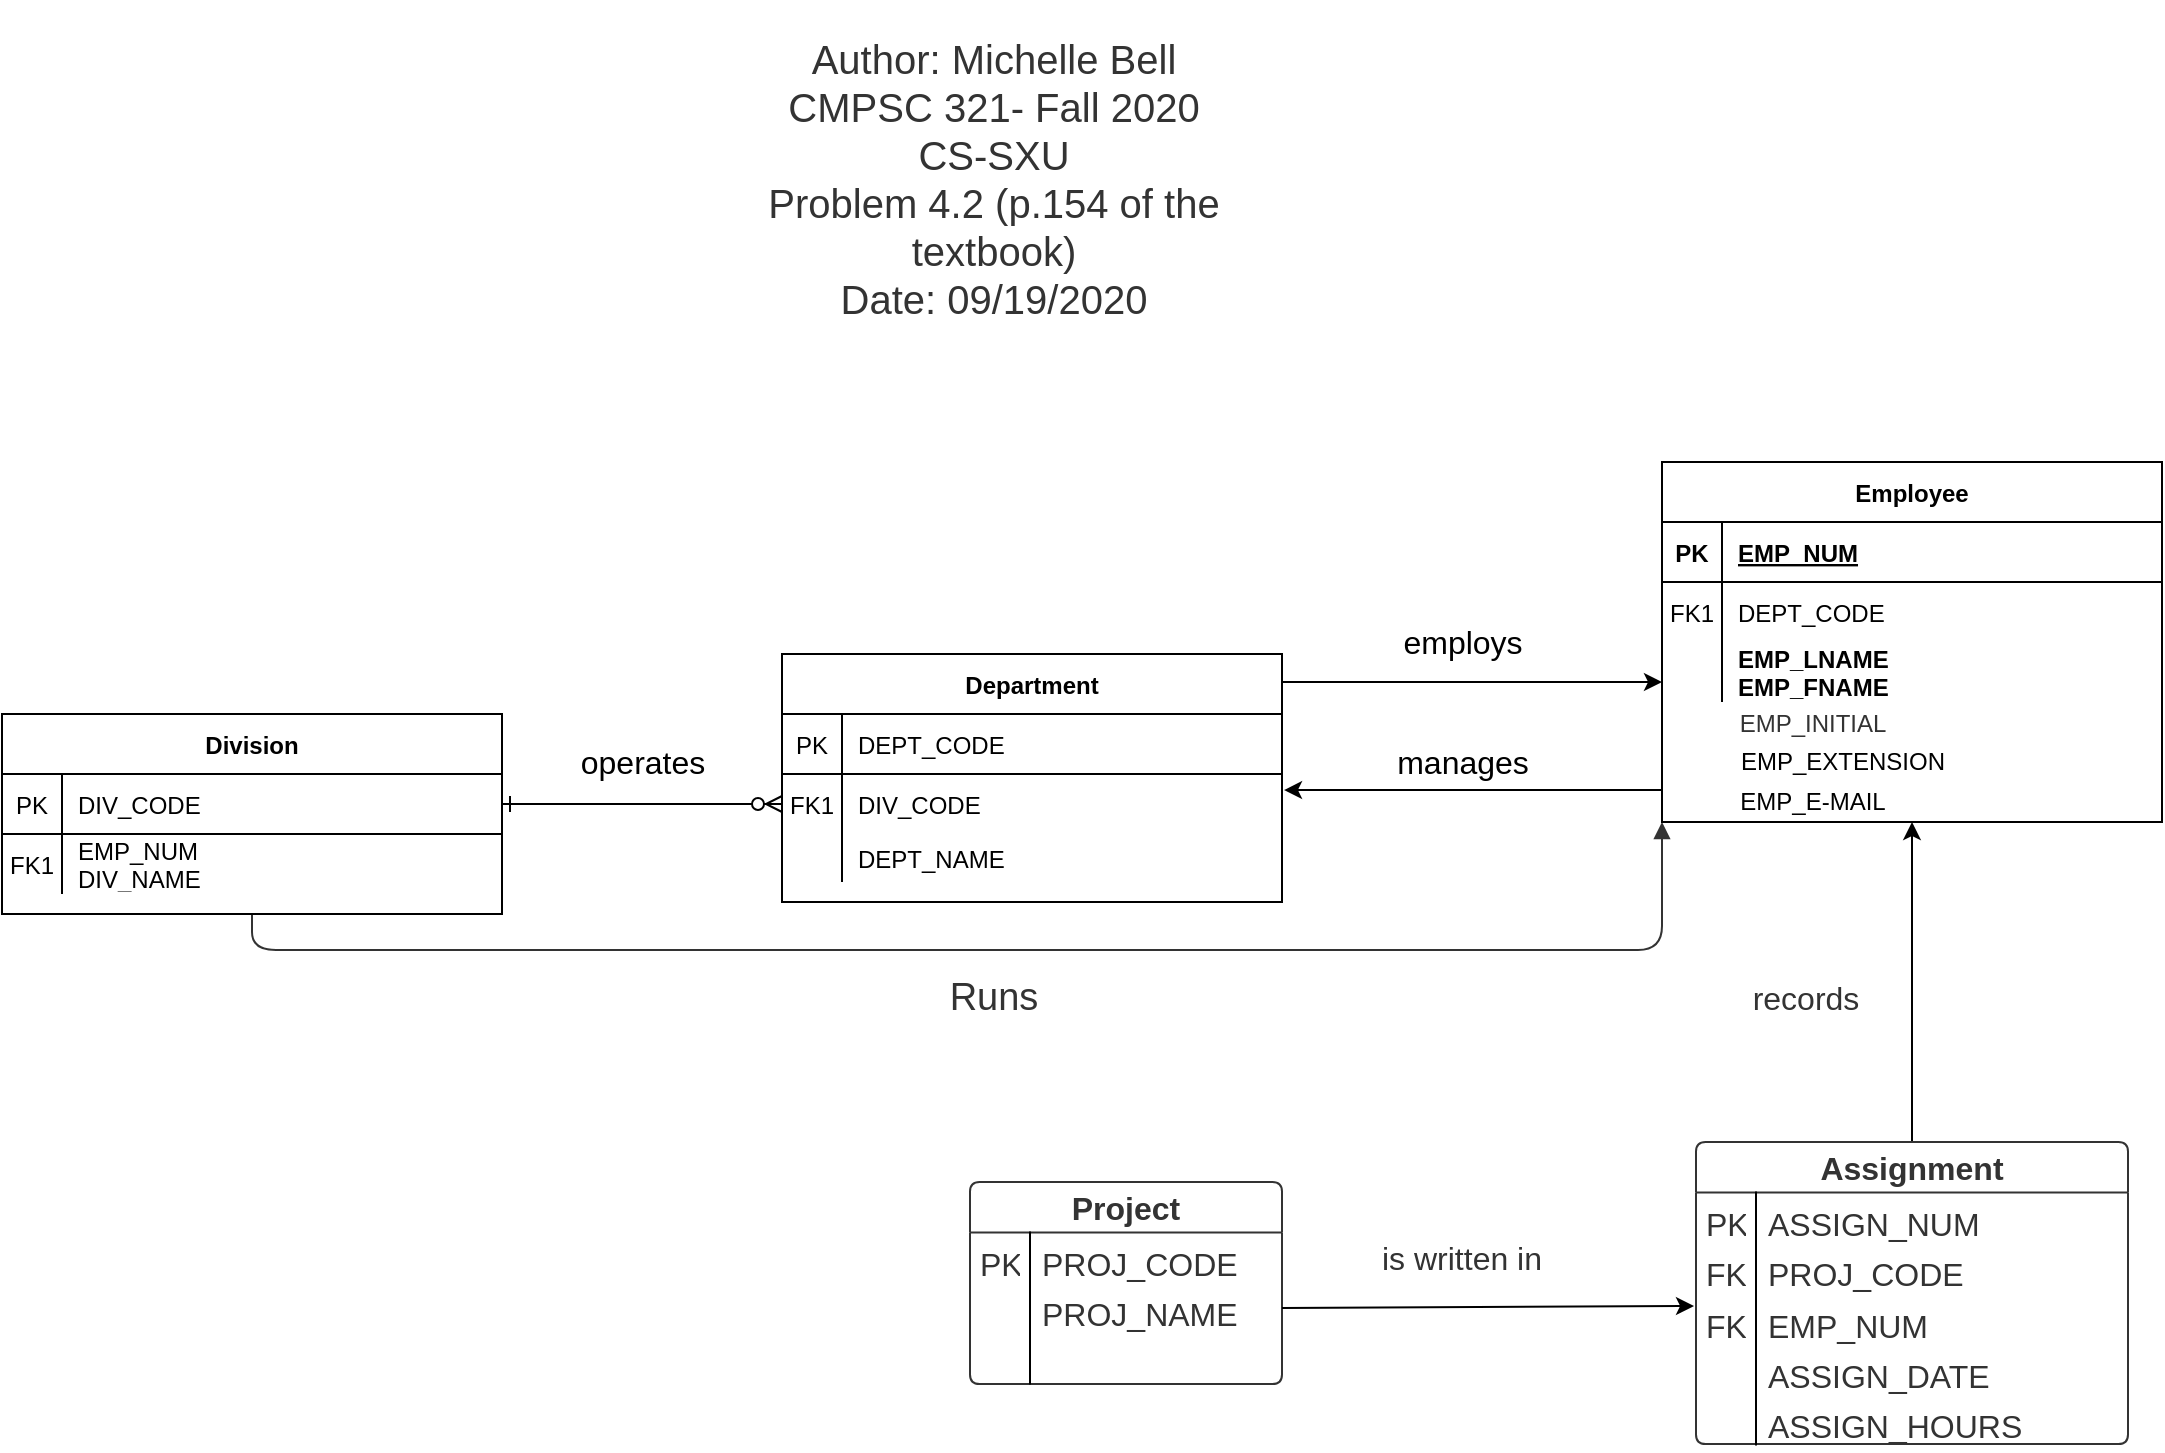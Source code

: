 <mxfile version="13.7.3" type="github">
  <diagram id="R2lEEEUBdFMjLlhIrx00" name="Page-1">
    <mxGraphModel dx="776" dy="1541" grid="1" gridSize="10" guides="1" tooltips="1" connect="1" arrows="1" fold="1" page="1" pageScale="1" pageWidth="850" pageHeight="1100" math="0" shadow="0" extFonts="Permanent Marker^https://fonts.googleapis.com/css?family=Permanent+Marker">
      <root>
        <mxCell id="0" />
        <mxCell id="1" parent="0" />
        <mxCell id="C-vyLk0tnHw3VtMMgP7b-1" value="" style="edgeStyle=entityRelationEdgeStyle;endArrow=ERzeroToMany;startArrow=ERone;endFill=1;startFill=0;" parent="1" source="C-vyLk0tnHw3VtMMgP7b-24" target="C-vyLk0tnHw3VtMMgP7b-6" edge="1">
          <mxGeometry width="100" height="100" relative="1" as="geometry">
            <mxPoint x="340" y="720" as="sourcePoint" />
            <mxPoint x="440" y="620" as="targetPoint" />
          </mxGeometry>
        </mxCell>
        <mxCell id="6Qbgpe0yNBsOp7DJYHt--1" value="operates" style="text;html=1;resizable=0;autosize=1;align=center;verticalAlign=middle;points=[];fillColor=none;strokeColor=none;rounded=0;fontSize=16;" vertex="1" parent="1">
          <mxGeometry x="300" y="210" width="80" height="20" as="geometry" />
        </mxCell>
        <mxCell id="6Qbgpe0yNBsOp7DJYHt--3" style="edgeStyle=orthogonalEdgeStyle;rounded=0;orthogonalLoop=1;jettySize=auto;html=1;exitX=1;exitY=0.5;exitDx=0;exitDy=0;fontSize=14;" edge="1" parent="1" source="C-vyLk0tnHw3VtMMgP7b-6" target="C-vyLk0tnHw3VtMMgP7b-20">
          <mxGeometry relative="1" as="geometry">
            <mxPoint x="750" y="175" as="targetPoint" />
            <Array as="points">
              <mxPoint x="660" y="180" />
            </Array>
          </mxGeometry>
        </mxCell>
        <mxCell id="6Qbgpe0yNBsOp7DJYHt--4" value="&lt;span data-lucid-type=&quot;application/vnd.lucid.text&quot; data-lucid-content=&quot;{&amp;#34;t&amp;#34;:&amp;#34;EMP_INITIAL&amp;#34;,&amp;#34;m&amp;#34;:[{&amp;#34;s&amp;#34;:0,&amp;#34;n&amp;#34;:&amp;#34;a&amp;#34;,&amp;#34;v&amp;#34;:&amp;#34;center&amp;#34;},{&amp;#34;s&amp;#34;:0,&amp;#34;n&amp;#34;:&amp;#34;s&amp;#34;,&amp;#34;v&amp;#34;:26.889,&amp;#34;e&amp;#34;:11},{&amp;#34;s&amp;#34;:0,&amp;#34;n&amp;#34;:&amp;#34;c&amp;#34;,&amp;#34;v&amp;#34;:&amp;#34;333333ff&amp;#34;,&amp;#34;e&amp;#34;:11}]}&quot;&gt;&lt;span style=&quot;color: rgb(51 , 51 , 51)&quot;&gt;&lt;font style=&quot;font-size: 12px&quot;&gt;&amp;nbsp; &amp;nbsp; &amp;nbsp; &amp;nbsp; &amp;nbsp; &amp;nbsp; &amp;nbsp; &amp;nbsp;EMP_INITIAL&lt;/font&gt;&lt;/span&gt;&lt;/span&gt;" style="text;html=1;align=center;verticalAlign=middle;resizable=0;points=[];autosize=1;fontSize=14;" vertex="1" parent="1">
          <mxGeometry x="830" y="190" width="140" height="20" as="geometry" />
        </mxCell>
        <mxCell id="6Qbgpe0yNBsOp7DJYHt--7" value="EMP_EXTENSION" style="text;html=1;resizable=0;autosize=1;align=center;verticalAlign=middle;points=[];fillColor=none;strokeColor=none;rounded=0;fontSize=12;" vertex="1" parent="1">
          <mxGeometry x="880" y="210" width="120" height="20" as="geometry" />
        </mxCell>
        <mxCell id="6Qbgpe0yNBsOp7DJYHt--8" value="EMP_E-MAIL" style="text;html=1;resizable=0;autosize=1;align=center;verticalAlign=middle;points=[];fillColor=none;strokeColor=none;rounded=0;fontSize=12;" vertex="1" parent="1">
          <mxGeometry x="880" y="230" width="90" height="20" as="geometry" />
        </mxCell>
        <mxCell id="6Qbgpe0yNBsOp7DJYHt--9" value="employs" style="text;html=1;resizable=0;autosize=1;align=center;verticalAlign=middle;points=[];fillColor=none;strokeColor=none;rounded=0;fontSize=16;" vertex="1" parent="1">
          <mxGeometry x="710" y="150" width="80" height="20" as="geometry" />
        </mxCell>
        <mxCell id="6Qbgpe0yNBsOp7DJYHt--10" value="manages" style="text;html=1;resizable=0;autosize=1;align=center;verticalAlign=middle;points=[];fillColor=none;strokeColor=none;rounded=0;fontSize=16;" vertex="1" parent="1">
          <mxGeometry x="710" y="210" width="80" height="20" as="geometry" />
        </mxCell>
        <mxCell id="6Qbgpe0yNBsOp7DJYHt--22" style="edgeStyle=orthogonalEdgeStyle;rounded=0;orthogonalLoop=1;jettySize=auto;html=1;entryX=0.5;entryY=1;entryDx=0;entryDy=0;fontSize=14;" edge="1" parent="1" source="6Qbgpe0yNBsOp7DJYHt--11" target="C-vyLk0tnHw3VtMMgP7b-13">
          <mxGeometry relative="1" as="geometry" />
        </mxCell>
        <mxCell id="6Qbgpe0yNBsOp7DJYHt--11" value="Assignment" style="html=1;whiteSpace=wrap;swimlane;resizeParent=1;resizeParentMax=0;resizeLast=0;collapsible=1;marginBottom=0;swimlaneFillColor=#ffffff;startSize=25.2;fontSize=16;fontColor=#333333;align=center;fillColor=#ffffff;spacing=0;strokeColor=#333333;strokeOpacity=100;fillOpacity=100;rounded=1;absoluteArcSize=1;arcSize=9.6;" vertex="1" zOrder="6050" parent="1">
          <mxGeometry x="867" y="410" width="216" height="151" as="geometry" />
        </mxCell>
        <mxCell id="6Qbgpe0yNBsOp7DJYHt--12" value="PK" style="strokeColor=none;part=1;resizeHeight=0;align=center;verticalAlign=top;spacingLeft=4;spacingRight=4;overflow=hidden;rotatable=0;points=[[0,0.5],[1,0.5]];portConstraint=eastwest;html=1;swimlaneFillColor=#ffffff;fontSize=16;fontColor=#333333;fillColor=none;strokeOpacity=100;fillOpacity=100;" vertex="1" parent="6Qbgpe0yNBsOp7DJYHt--11">
          <mxGeometry y="25.2" width="30" height="25.2" as="geometry" />
        </mxCell>
        <mxCell id="6Qbgpe0yNBsOp7DJYHt--13" value="ASSIGN_NUM" style="shape=partialRectangle;top=0;right=0;bottom=0;part=1;resizeHeight=0;align=left;verticalAlign=top;spacingLeft=4;spacingRight=4;overflow=hidden;rotatable=0;points=[[0,0.5],[1,0.5]];portConstraint=eastwest;html=1;swimlaneFillColor=#ffffff;fontSize=16;fontColor=#333333;fillColor=none;strokeOpacity=100;fillOpacity=100;" vertex="1" parent="6Qbgpe0yNBsOp7DJYHt--11">
          <mxGeometry x="30" y="25.2" width="186" height="25.2" as="geometry" />
        </mxCell>
        <mxCell id="6Qbgpe0yNBsOp7DJYHt--14" value="FK2" style="strokeColor=none;part=1;resizeHeight=0;align=center;verticalAlign=top;spacingLeft=4;spacingRight=4;overflow=hidden;rotatable=0;points=[[0,0.5],[1,0.5]];portConstraint=eastwest;html=1;swimlaneFillColor=#ffffff;fontSize=16;fontColor=#333333;fillColor=none;strokeOpacity=100;fillOpacity=100;" vertex="1" parent="6Qbgpe0yNBsOp7DJYHt--11">
          <mxGeometry y="50.4" width="30" height="25.2" as="geometry" />
        </mxCell>
        <mxCell id="6Qbgpe0yNBsOp7DJYHt--15" value="PROJ_CODE" style="shape=partialRectangle;top=0;right=0;bottom=0;part=1;resizeHeight=0;align=left;verticalAlign=top;spacingLeft=4;spacingRight=4;overflow=hidden;rotatable=0;points=[[0,0.5],[1,0.5]];portConstraint=eastwest;html=1;swimlaneFillColor=#ffffff;fontSize=16;fontColor=#333333;fillColor=none;strokeOpacity=100;fillOpacity=100;" vertex="1" parent="6Qbgpe0yNBsOp7DJYHt--11">
          <mxGeometry x="30" y="50.4" width="186" height="25.2" as="geometry" />
        </mxCell>
        <mxCell id="6Qbgpe0yNBsOp7DJYHt--16" value="FK1" style="strokeColor=none;part=1;resizeHeight=0;align=center;verticalAlign=top;spacingLeft=4;spacingRight=4;overflow=hidden;rotatable=0;points=[[0,0.5],[1,0.5]];portConstraint=eastwest;html=1;swimlaneFillColor=#ffffff;fontSize=16;fontColor=#333333;fillColor=none;strokeOpacity=100;fillOpacity=100;" vertex="1" parent="6Qbgpe0yNBsOp7DJYHt--11">
          <mxGeometry y="75.6" width="30" height="25.2" as="geometry" />
        </mxCell>
        <mxCell id="6Qbgpe0yNBsOp7DJYHt--17" value="EMP_NUM" style="shape=partialRectangle;top=0;right=0;bottom=0;part=1;resizeHeight=0;align=left;verticalAlign=top;spacingLeft=4;spacingRight=4;overflow=hidden;rotatable=0;points=[[0,0.5],[1,0.5]];portConstraint=eastwest;html=1;swimlaneFillColor=#ffffff;fontSize=16;fontColor=#333333;fillColor=none;strokeOpacity=100;fillOpacity=100;" vertex="1" parent="6Qbgpe0yNBsOp7DJYHt--11">
          <mxGeometry x="30" y="75.6" width="186" height="25.2" as="geometry" />
        </mxCell>
        <mxCell id="6Qbgpe0yNBsOp7DJYHt--18" value="" style="strokeColor=none;part=1;resizeHeight=0;align=center;verticalAlign=top;spacingLeft=4;spacingRight=4;overflow=hidden;rotatable=0;points=[[0,0.5],[1,0.5]];portConstraint=eastwest;html=1;swimlaneFillColor=#ffffff;fontSize=11;fillColor=none;strokeOpacity=100;fillOpacity=100;" vertex="1" parent="6Qbgpe0yNBsOp7DJYHt--11">
          <mxGeometry y="100.8" width="30" height="25.2" as="geometry" />
        </mxCell>
        <mxCell id="6Qbgpe0yNBsOp7DJYHt--19" value="ASSIGN_DATE" style="shape=partialRectangle;top=0;right=0;bottom=0;part=1;resizeHeight=0;align=left;verticalAlign=top;spacingLeft=4;spacingRight=4;overflow=hidden;rotatable=0;points=[[0,0.5],[1,0.5]];portConstraint=eastwest;html=1;swimlaneFillColor=#ffffff;fontSize=16;fontColor=#333333;fillColor=none;strokeOpacity=100;fillOpacity=100;" vertex="1" parent="6Qbgpe0yNBsOp7DJYHt--11">
          <mxGeometry x="30" y="100.8" width="186" height="25.2" as="geometry" />
        </mxCell>
        <mxCell id="6Qbgpe0yNBsOp7DJYHt--20" value="" style="strokeColor=none;part=1;resizeHeight=0;align=center;verticalAlign=top;spacingLeft=4;spacingRight=4;overflow=hidden;rotatable=0;points=[[0,0.5],[1,0.5]];portConstraint=eastwest;html=1;swimlaneFillColor=#ffffff;fontSize=11;fillColor=none;strokeOpacity=100;fillOpacity=100;" vertex="1" parent="6Qbgpe0yNBsOp7DJYHt--11">
          <mxGeometry y="126" width="30" height="25.2" as="geometry" />
        </mxCell>
        <mxCell id="6Qbgpe0yNBsOp7DJYHt--21" value="ASSIGN_HOURS" style="shape=partialRectangle;top=0;right=0;bottom=0;part=1;resizeHeight=0;align=left;verticalAlign=top;spacingLeft=4;spacingRight=4;overflow=hidden;rotatable=0;points=[[0,0.5],[1,0.5]];portConstraint=eastwest;html=1;swimlaneFillColor=#ffffff;fontSize=16;fontColor=#333333;fillColor=none;strokeOpacity=100;fillOpacity=100;" vertex="1" parent="6Qbgpe0yNBsOp7DJYHt--11">
          <mxGeometry x="30" y="126" width="186" height="25.2" as="geometry" />
        </mxCell>
        <UserObject label="" lucidchartObjectId="APLxdYCB38m1" id="6Qbgpe0yNBsOp7DJYHt--24">
          <mxCell style="html=1;jettySize=18;fontSize=11;strokeColor=#333333;strokeOpacity=100;rounded=1;arcSize=24;edgeStyle=orthogonalEdgeStyle;startArrow=none;;endArrow=block;endFill=1;;exitX=0.5;exitY=1;entryX=0;entryY=1;exitDx=0;exitDy=0;entryDx=0;entryDy=0;" edge="1" parent="1" source="C-vyLk0tnHw3VtMMgP7b-23" target="C-vyLk0tnHw3VtMMgP7b-13">
            <mxGeometry width="100" height="100" relative="1" as="geometry">
              <Array as="points" />
              <mxPoint x="144" y="329" as="sourcePoint" />
              <mxPoint x="798" y="316" as="targetPoint" />
            </mxGeometry>
          </mxCell>
        </UserObject>
        <UserObject label="Runs" lucidchartObjectId="RPLxjLdkZT4E" id="6Qbgpe0yNBsOp7DJYHt--25">
          <mxCell style="html=1;whiteSpace=wrap;;fontSize=19;fontColor=#333333;align=center;spacing=3;strokeOpacity=0;fillOpacity=0;rounded=1;absoluteArcSize=1;arcSize=9.6;fillColor=#ffffff;" vertex="1" zOrder="6042" parent="1">
            <mxGeometry x="444" y="320" width="144" height="36" as="geometry" />
          </mxCell>
        </UserObject>
        <UserObject label="records" lucidchartObjectId="x0Lxe8BE6XKg" id="6Qbgpe0yNBsOp7DJYHt--26">
          <mxCell style="html=1;whiteSpace=wrap;;fontSize=16;fontColor=#333333;align=center;spacing=3;strokeOpacity=0;fillOpacity=0;rounded=1;absoluteArcSize=1;arcSize=9.6;fillColor=#ffffff;" vertex="1" zOrder="6046" parent="1">
            <mxGeometry x="850" y="320" width="144" height="36" as="geometry" />
          </mxCell>
        </UserObject>
        <mxCell id="6Qbgpe0yNBsOp7DJYHt--27" value="Project" style="html=1;whiteSpace=wrap;swimlane;resizeParent=1;resizeParentMax=0;resizeLast=0;collapsible=1;marginBottom=0;swimlaneFillColor=#ffffff;startSize=25.2;fontSize=16;fontColor=#333333;align=center;fillColor=#ffffff;spacing=0;strokeColor=#333333;strokeOpacity=100;fillOpacity=100;rounded=1;absoluteArcSize=1;arcSize=9.6;" vertex="1" zOrder="6047" parent="1">
          <mxGeometry x="504" y="430" width="156" height="101" as="geometry" />
        </mxCell>
        <mxCell id="6Qbgpe0yNBsOp7DJYHt--28" value="PK" style="strokeColor=none;part=1;resizeHeight=0;align=center;verticalAlign=top;spacingLeft=4;spacingRight=4;overflow=hidden;rotatable=0;points=[[0,0.5],[1,0.5]];portConstraint=eastwest;html=1;swimlaneFillColor=#ffffff;fontSize=16;fontColor=#333333;fillColor=none;strokeOpacity=100;fillOpacity=100;" vertex="1" parent="6Qbgpe0yNBsOp7DJYHt--27">
          <mxGeometry y="25.2" width="30" height="25.2" as="geometry" />
        </mxCell>
        <mxCell id="6Qbgpe0yNBsOp7DJYHt--29" value="PROJ_CODE" style="shape=partialRectangle;top=0;right=0;bottom=0;part=1;resizeHeight=0;align=left;verticalAlign=top;spacingLeft=4;spacingRight=4;overflow=hidden;rotatable=0;points=[[0,0.5],[1,0.5]];portConstraint=eastwest;html=1;swimlaneFillColor=#ffffff;fontSize=16;fontColor=#333333;fillColor=none;strokeOpacity=100;fillOpacity=100;" vertex="1" parent="6Qbgpe0yNBsOp7DJYHt--27">
          <mxGeometry x="30" y="25.2" width="126" height="25.2" as="geometry" />
        </mxCell>
        <mxCell id="6Qbgpe0yNBsOp7DJYHt--30" value="" style="strokeColor=none;part=1;resizeHeight=0;align=center;verticalAlign=top;spacingLeft=4;spacingRight=4;overflow=hidden;rotatable=0;points=[[0,0.5],[1,0.5]];portConstraint=eastwest;html=1;swimlaneFillColor=#ffffff;fontSize=11;fillColor=none;strokeOpacity=100;fillOpacity=100;" vertex="1" parent="6Qbgpe0yNBsOp7DJYHt--27">
          <mxGeometry y="50.4" width="30" height="25.2" as="geometry" />
        </mxCell>
        <mxCell id="6Qbgpe0yNBsOp7DJYHt--31" value="PROJ_NAME" style="shape=partialRectangle;top=0;right=0;bottom=0;part=1;resizeHeight=0;align=left;verticalAlign=top;spacingLeft=4;spacingRight=4;overflow=hidden;rotatable=0;points=[[0,0.5],[1,0.5]];portConstraint=eastwest;html=1;swimlaneFillColor=#ffffff;fontSize=16;fontColor=#333333;fillColor=none;strokeOpacity=100;fillOpacity=100;" vertex="1" parent="6Qbgpe0yNBsOp7DJYHt--27">
          <mxGeometry x="30" y="50.4" width="126" height="25.2" as="geometry" />
        </mxCell>
        <mxCell id="6Qbgpe0yNBsOp7DJYHt--32" value="" style="strokeColor=none;part=1;resizeHeight=0;align=center;verticalAlign=top;spacingLeft=4;spacingRight=4;overflow=hidden;rotatable=0;points=[[0,0.5],[1,0.5]];portConstraint=eastwest;html=1;swimlaneFillColor=#ffffff;fontSize=11;fillColor=none;strokeOpacity=100;fillOpacity=100;" vertex="1" parent="6Qbgpe0yNBsOp7DJYHt--27">
          <mxGeometry y="75.6" width="30" height="25.2" as="geometry" />
        </mxCell>
        <mxCell id="6Qbgpe0yNBsOp7DJYHt--33" value="" style="shape=partialRectangle;top=0;right=0;bottom=0;part=1;resizeHeight=0;align=left;verticalAlign=top;spacingLeft=4;spacingRight=4;overflow=hidden;rotatable=0;points=[[0,0.5],[1,0.5]];portConstraint=eastwest;html=1;swimlaneFillColor=#ffffff;fontSize=11;fillColor=none;strokeOpacity=100;fillOpacity=100;" vertex="1" parent="6Qbgpe0yNBsOp7DJYHt--27">
          <mxGeometry x="30" y="75.6" width="126" height="25.2" as="geometry" />
        </mxCell>
        <UserObject label="is written in" lucidchartObjectId="04Lxzk6YUO.c" id="6Qbgpe0yNBsOp7DJYHt--34">
          <mxCell style="html=1;whiteSpace=wrap;;fontSize=16;fontColor=#333333;align=center;spacing=3;strokeOpacity=0;fillOpacity=0;rounded=1;absoluteArcSize=1;arcSize=9.6;fillColor=#ffffff;" vertex="1" zOrder="6049" parent="1">
            <mxGeometry x="678" y="450" width="144" height="36" as="geometry" />
          </mxCell>
        </UserObject>
        <mxCell id="6Qbgpe0yNBsOp7DJYHt--36" style="edgeStyle=none;rounded=0;orthogonalLoop=1;jettySize=auto;html=1;exitX=1;exitY=0.5;exitDx=0;exitDy=0;fontSize=16;entryX=-0.033;entryY=0.254;entryDx=0;entryDy=0;entryPerimeter=0;" edge="1" parent="1" source="6Qbgpe0yNBsOp7DJYHt--31" target="6Qbgpe0yNBsOp7DJYHt--16">
          <mxGeometry relative="1" as="geometry">
            <mxPoint x="870" y="493" as="targetPoint" />
          </mxGeometry>
        </mxCell>
        <mxCell id="C-vyLk0tnHw3VtMMgP7b-23" value="Division" style="shape=table;startSize=30;container=1;collapsible=1;childLayout=tableLayout;fixedRows=1;rowLines=0;fontStyle=1;align=center;resizeLast=1;" parent="1" vertex="1">
          <mxGeometry x="20" y="196" width="250" height="100" as="geometry" />
        </mxCell>
        <mxCell id="C-vyLk0tnHw3VtMMgP7b-24" value="" style="shape=partialRectangle;collapsible=0;dropTarget=0;pointerEvents=0;fillColor=none;points=[[0,0.5],[1,0.5]];portConstraint=eastwest;top=0;left=0;right=0;bottom=1;" parent="C-vyLk0tnHw3VtMMgP7b-23" vertex="1">
          <mxGeometry y="30" width="250" height="30" as="geometry" />
        </mxCell>
        <mxCell id="C-vyLk0tnHw3VtMMgP7b-25" value="PK" style="shape=partialRectangle;overflow=hidden;connectable=0;fillColor=none;top=0;left=0;bottom=0;right=0;fontStyle=0;" parent="C-vyLk0tnHw3VtMMgP7b-24" vertex="1">
          <mxGeometry width="30" height="30" as="geometry" />
        </mxCell>
        <mxCell id="C-vyLk0tnHw3VtMMgP7b-26" value="DIV_CODE" style="shape=partialRectangle;overflow=hidden;connectable=0;fillColor=none;top=0;left=0;bottom=0;right=0;align=left;spacingLeft=6;fontStyle=0;" parent="C-vyLk0tnHw3VtMMgP7b-24" vertex="1">
          <mxGeometry x="30" width="220" height="30" as="geometry" />
        </mxCell>
        <mxCell id="C-vyLk0tnHw3VtMMgP7b-27" value="" style="shape=partialRectangle;collapsible=0;dropTarget=0;pointerEvents=0;fillColor=none;points=[[0,0.5],[1,0.5]];portConstraint=eastwest;top=0;left=0;right=0;bottom=0;" parent="C-vyLk0tnHw3VtMMgP7b-23" vertex="1">
          <mxGeometry y="60" width="250" height="30" as="geometry" />
        </mxCell>
        <mxCell id="C-vyLk0tnHw3VtMMgP7b-28" value="FK1" style="shape=partialRectangle;overflow=hidden;connectable=0;fillColor=none;top=0;left=0;bottom=0;right=0;" parent="C-vyLk0tnHw3VtMMgP7b-27" vertex="1">
          <mxGeometry width="30" height="30" as="geometry" />
        </mxCell>
        <mxCell id="C-vyLk0tnHw3VtMMgP7b-29" value="EMP_NUM&#xa;DIV_NAME" style="shape=partialRectangle;overflow=hidden;connectable=0;fillColor=none;top=0;left=0;bottom=0;right=0;align=left;spacingLeft=6;" parent="C-vyLk0tnHw3VtMMgP7b-27" vertex="1">
          <mxGeometry x="30" width="220" height="30" as="geometry" />
        </mxCell>
        <mxCell id="6Qbgpe0yNBsOp7DJYHt--40" style="edgeStyle=none;rounded=0;orthogonalLoop=1;jettySize=auto;html=1;fontSize=16;entryX=1.004;entryY=0.267;entryDx=0;entryDy=0;entryPerimeter=0;" edge="1" parent="1" target="C-vyLk0tnHw3VtMMgP7b-6">
          <mxGeometry relative="1" as="geometry">
            <mxPoint x="850" y="234" as="sourcePoint" />
          </mxGeometry>
        </mxCell>
        <UserObject label="&lt;div style=&quot;font-size:20px;color:#333333;text-align: center;&quot;&gt;Author: Michelle Bell&#xa;&lt;/div&gt;&lt;div style=&quot;font-size:20px;color:#333333;text-align: center;&quot;&gt;CMPSC 321- Fall 2020&#xa;&lt;/div&gt;&lt;div style=&quot;font-size:20px;color:#333333;text-align: center;&quot;&gt;CS-SXU&#xa;&lt;/div&gt;&lt;div style=&quot;font-size:20px;color:#333333;text-align: center;&quot;&gt;&lt;/div&gt;&lt;div style=&quot;font-size:20px;color:#333333;text-align: center;&quot;&gt;Problem 4.2  (p.154 of the textbook)&#xa;&lt;/div&gt;&lt;div style=&quot;font-size:20px;color:#333333;text-align: center;&quot;&gt;Date: 09/19/2020&lt;/div&gt;" lucidchartObjectId="zZKx4j4V7vuD" id="6Qbgpe0yNBsOp7DJYHt--41">
          <mxCell style="html=1;whiteSpace=wrap;;overflow=width;spacing=3;strokeOpacity=0;fillOpacity=0;rounded=1;absoluteArcSize=1;arcSize=9.6;fillColor=#ffffff;" vertex="1" zOrder="6028" parent="1">
            <mxGeometry x="402" y="-160" width="228" height="175" as="geometry" />
          </mxCell>
        </UserObject>
        <mxCell id="C-vyLk0tnHw3VtMMgP7b-13" value="Employee" style="shape=table;startSize=30;container=1;collapsible=1;childLayout=tableLayout;fixedRows=1;rowLines=0;fontStyle=1;align=center;resizeLast=1;" parent="1" vertex="1">
          <mxGeometry x="850" y="70" width="250" height="180" as="geometry" />
        </mxCell>
        <mxCell id="C-vyLk0tnHw3VtMMgP7b-14" value="" style="shape=partialRectangle;collapsible=0;dropTarget=0;pointerEvents=0;fillColor=none;points=[[0,0.5],[1,0.5]];portConstraint=eastwest;top=0;left=0;right=0;bottom=1;" parent="C-vyLk0tnHw3VtMMgP7b-13" vertex="1">
          <mxGeometry y="30" width="250" height="30" as="geometry" />
        </mxCell>
        <mxCell id="C-vyLk0tnHw3VtMMgP7b-15" value="PK" style="shape=partialRectangle;overflow=hidden;connectable=0;fillColor=none;top=0;left=0;bottom=0;right=0;fontStyle=1;" parent="C-vyLk0tnHw3VtMMgP7b-14" vertex="1">
          <mxGeometry width="30" height="30" as="geometry" />
        </mxCell>
        <mxCell id="C-vyLk0tnHw3VtMMgP7b-16" value="EMP_NUM" style="shape=partialRectangle;overflow=hidden;connectable=0;fillColor=none;top=0;left=0;bottom=0;right=0;align=left;spacingLeft=6;fontStyle=5;" parent="C-vyLk0tnHw3VtMMgP7b-14" vertex="1">
          <mxGeometry x="30" width="220" height="30" as="geometry" />
        </mxCell>
        <mxCell id="C-vyLk0tnHw3VtMMgP7b-17" value="" style="shape=partialRectangle;collapsible=0;dropTarget=0;pointerEvents=0;fillColor=none;points=[[0,0.5],[1,0.5]];portConstraint=eastwest;top=0;left=0;right=0;bottom=0;" parent="C-vyLk0tnHw3VtMMgP7b-13" vertex="1">
          <mxGeometry y="60" width="250" height="30" as="geometry" />
        </mxCell>
        <mxCell id="C-vyLk0tnHw3VtMMgP7b-18" value="FK1" style="shape=partialRectangle;overflow=hidden;connectable=0;fillColor=none;top=0;left=0;bottom=0;right=0;" parent="C-vyLk0tnHw3VtMMgP7b-17" vertex="1">
          <mxGeometry width="30" height="30" as="geometry" />
        </mxCell>
        <mxCell id="C-vyLk0tnHw3VtMMgP7b-19" value="DEPT_CODE" style="shape=partialRectangle;overflow=hidden;connectable=0;fillColor=none;top=0;left=0;bottom=0;right=0;align=left;spacingLeft=6;" parent="C-vyLk0tnHw3VtMMgP7b-17" vertex="1">
          <mxGeometry x="30" width="220" height="30" as="geometry" />
        </mxCell>
        <mxCell id="C-vyLk0tnHw3VtMMgP7b-20" value="" style="shape=partialRectangle;collapsible=0;dropTarget=0;pointerEvents=0;fillColor=none;points=[[0,0.5],[1,0.5]];portConstraint=eastwest;top=0;left=0;right=0;bottom=0;" parent="C-vyLk0tnHw3VtMMgP7b-13" vertex="1">
          <mxGeometry y="90" width="250" height="30" as="geometry" />
        </mxCell>
        <mxCell id="C-vyLk0tnHw3VtMMgP7b-21" value="" style="shape=partialRectangle;overflow=hidden;connectable=0;fillColor=none;top=0;left=0;bottom=0;right=0;" parent="C-vyLk0tnHw3VtMMgP7b-20" vertex="1">
          <mxGeometry width="30" height="30" as="geometry" />
        </mxCell>
        <mxCell id="C-vyLk0tnHw3VtMMgP7b-22" value="EMP_LNAME&#xa;EMP_FNAME" style="shape=partialRectangle;overflow=hidden;connectable=0;fillColor=none;top=0;left=0;bottom=0;right=0;align=left;spacingLeft=6;fontStyle=1" parent="C-vyLk0tnHw3VtMMgP7b-20" vertex="1">
          <mxGeometry x="30" width="220" height="30" as="geometry" />
        </mxCell>
        <mxCell id="C-vyLk0tnHw3VtMMgP7b-2" value="Department" style="shape=table;startSize=30;container=1;collapsible=1;childLayout=tableLayout;fixedRows=1;rowLines=0;fontStyle=1;align=center;resizeLast=1;" parent="1" vertex="1">
          <mxGeometry x="410" y="166" width="250" height="124" as="geometry" />
        </mxCell>
        <mxCell id="C-vyLk0tnHw3VtMMgP7b-3" value="" style="shape=partialRectangle;collapsible=0;dropTarget=0;pointerEvents=0;fillColor=none;points=[[0,0.5],[1,0.5]];portConstraint=eastwest;top=0;left=0;right=0;bottom=1;" parent="C-vyLk0tnHw3VtMMgP7b-2" vertex="1">
          <mxGeometry y="30" width="250" height="30" as="geometry" />
        </mxCell>
        <mxCell id="C-vyLk0tnHw3VtMMgP7b-4" value="PK" style="shape=partialRectangle;overflow=hidden;connectable=0;fillColor=none;top=0;left=0;bottom=0;right=0;fontStyle=0;" parent="C-vyLk0tnHw3VtMMgP7b-3" vertex="1">
          <mxGeometry width="30" height="30" as="geometry" />
        </mxCell>
        <mxCell id="C-vyLk0tnHw3VtMMgP7b-5" value="DEPT_CODE" style="shape=partialRectangle;overflow=hidden;connectable=0;fillColor=none;top=0;left=0;bottom=0;right=0;align=left;spacingLeft=6;fontStyle=0;" parent="C-vyLk0tnHw3VtMMgP7b-3" vertex="1">
          <mxGeometry x="30" width="220" height="30" as="geometry" />
        </mxCell>
        <mxCell id="C-vyLk0tnHw3VtMMgP7b-6" value="" style="shape=partialRectangle;collapsible=0;dropTarget=0;pointerEvents=0;fillColor=none;points=[[0,0.5],[1,0.5]];portConstraint=eastwest;top=0;left=0;right=0;bottom=0;" parent="C-vyLk0tnHw3VtMMgP7b-2" vertex="1">
          <mxGeometry y="60" width="250" height="30" as="geometry" />
        </mxCell>
        <mxCell id="C-vyLk0tnHw3VtMMgP7b-7" value="FK1" style="shape=partialRectangle;overflow=hidden;connectable=0;fillColor=none;top=0;left=0;bottom=0;right=0;" parent="C-vyLk0tnHw3VtMMgP7b-6" vertex="1">
          <mxGeometry width="30" height="30" as="geometry" />
        </mxCell>
        <mxCell id="C-vyLk0tnHw3VtMMgP7b-8" value="DIV_CODE" style="shape=partialRectangle;overflow=hidden;connectable=0;fillColor=none;top=0;left=0;bottom=0;right=0;align=left;spacingLeft=6;" parent="C-vyLk0tnHw3VtMMgP7b-6" vertex="1">
          <mxGeometry x="30" width="220" height="30" as="geometry" />
        </mxCell>
        <mxCell id="C-vyLk0tnHw3VtMMgP7b-9" value="" style="shape=partialRectangle;collapsible=0;dropTarget=0;pointerEvents=0;fillColor=none;points=[[0,0.5],[1,0.5]];portConstraint=eastwest;top=0;left=0;right=0;bottom=0;" parent="C-vyLk0tnHw3VtMMgP7b-2" vertex="1">
          <mxGeometry y="90" width="250" height="24" as="geometry" />
        </mxCell>
        <mxCell id="C-vyLk0tnHw3VtMMgP7b-10" value="" style="shape=partialRectangle;overflow=hidden;connectable=0;fillColor=none;top=0;left=0;bottom=0;right=0;" parent="C-vyLk0tnHw3VtMMgP7b-9" vertex="1">
          <mxGeometry width="30" height="24" as="geometry" />
        </mxCell>
        <mxCell id="C-vyLk0tnHw3VtMMgP7b-11" value="DEPT_NAME" style="shape=partialRectangle;overflow=hidden;connectable=0;fillColor=none;top=0;left=0;bottom=0;right=0;align=left;spacingLeft=6;" parent="C-vyLk0tnHw3VtMMgP7b-9" vertex="1">
          <mxGeometry x="30" width="220" height="24" as="geometry" />
        </mxCell>
      </root>
    </mxGraphModel>
  </diagram>
</mxfile>
